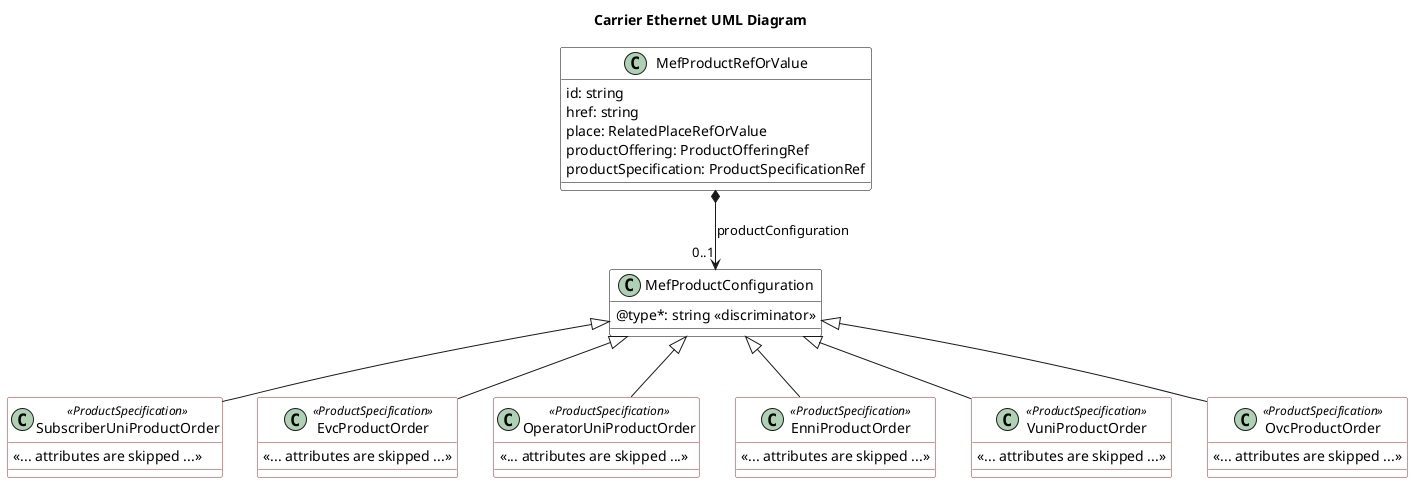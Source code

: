 @startuml

title Carrier Ethernet UML Diagram

skinparam {
    ClassBackgroundColor White
    ClassBorderColor Black
    ClassBorderColor<<ProductSpecification>> FireBrick
}

class MefProductConfiguration {
    @type*: string <<discriminator>>
}

class MefProductRefOrValue {
    id: string 
    href: string
    place: RelatedPlaceRefOrValue 
    productOffering: ProductOfferingRef
    productSpecification: ProductSpecificationRef
}

MefProductRefOrValue *-->"0..1" MefProductConfiguration : productConfiguration


  class SubscriberUniProductOrder <<ProductSpecification>> {

    <<... attributes are skipped ...>>
  }
  MefProductConfiguration <|-- SubscriberUniProductOrder

  class EvcProductOrder <<ProductSpecification>> {

    <<... attributes are skipped ...>>
  }
  MefProductConfiguration <|-- EvcProductOrder

    class OperatorUniProductOrder <<ProductSpecification>> {

    <<... attributes are skipped ...>>
  }
  MefProductConfiguration <|-- OperatorUniProductOrder

  class EnniProductOrder <<ProductSpecification>> {

    <<... attributes are skipped ...>>
  }
  MefProductConfiguration <|-- EnniProductOrder

  class VuniProductOrder <<ProductSpecification>> {

    <<... attributes are skipped ...>>
  }
  MefProductConfiguration <|-- VuniProductOrder

  class OvcProductOrder <<ProductSpecification>> {

    <<... attributes are skipped ...>>
  }
  MefProductConfiguration <|-- OvcProductOrder

@enduml